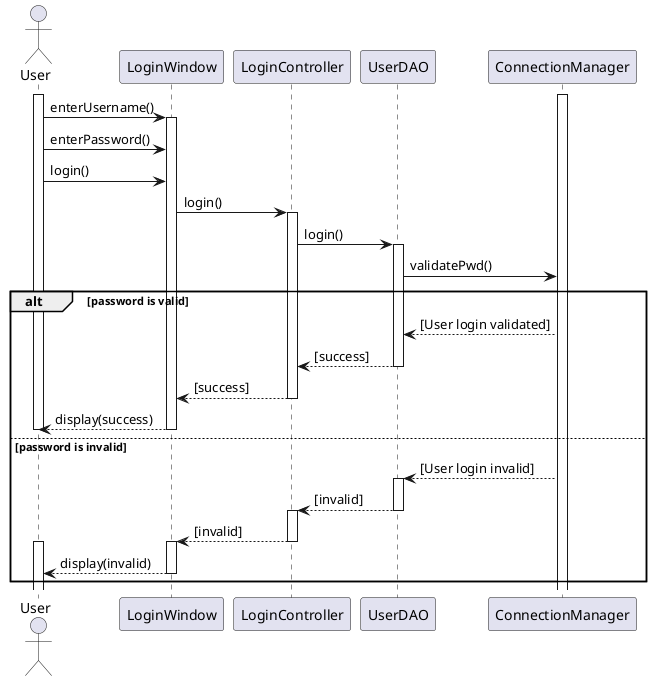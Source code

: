 @startuml loginSequence
skinparam responseMessageBelowArrow true

actor User
participant LoginWindow
participant LoginController
participant UserDAO
participant ConnectionManager

activate ConnectionManager
activate User

User -> LoginWindow++: enterUsername()
User -> LoginWindow: enterPassword()
User -> LoginWindow: login()
LoginWindow -> LoginController++: login()
LoginController -> UserDAO++: login()
UserDAO -> ConnectionManager: validatePwd()

alt password is valid
    ConnectionManager --> UserDAO: [User login validated] 
    UserDAO --> LoginController--: [success]
    LoginController --> LoginWindow--: [success]
    LoginWindow --> User--: display(success)
    deactivate User
else password is invalid
    ConnectionManager --> UserDAO++: [User login invalid]
    UserDAO --> LoginController--: [invalid]
    activate LoginController
    LoginController --> LoginWindow--: [invalid]
    activate LoginWindow
    activate User
    LoginWindow --> User--: display(invalid)
end

@enduml